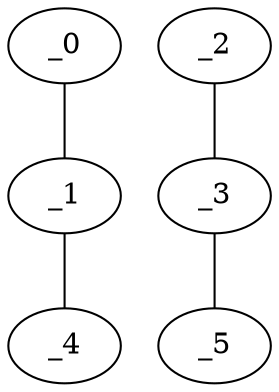 graph TP1_0043 {
	_0	 [x="0.755765",
		y="2.38706"];
	_1	 [x="2.39",
		y="2.81"];
	_0 -- _1;
	_4	 [x="2.86179",
		y="1.98957"];
	_1 -- _4;
	_2	 [x="1.74346",
		y="0.849951"];
	_3	 [x="1.51",
		y="2.97"];
	_2 -- _3;
	_5	 [x="2.98827",
		y="1.39366"];
	_3 -- _5;
}
